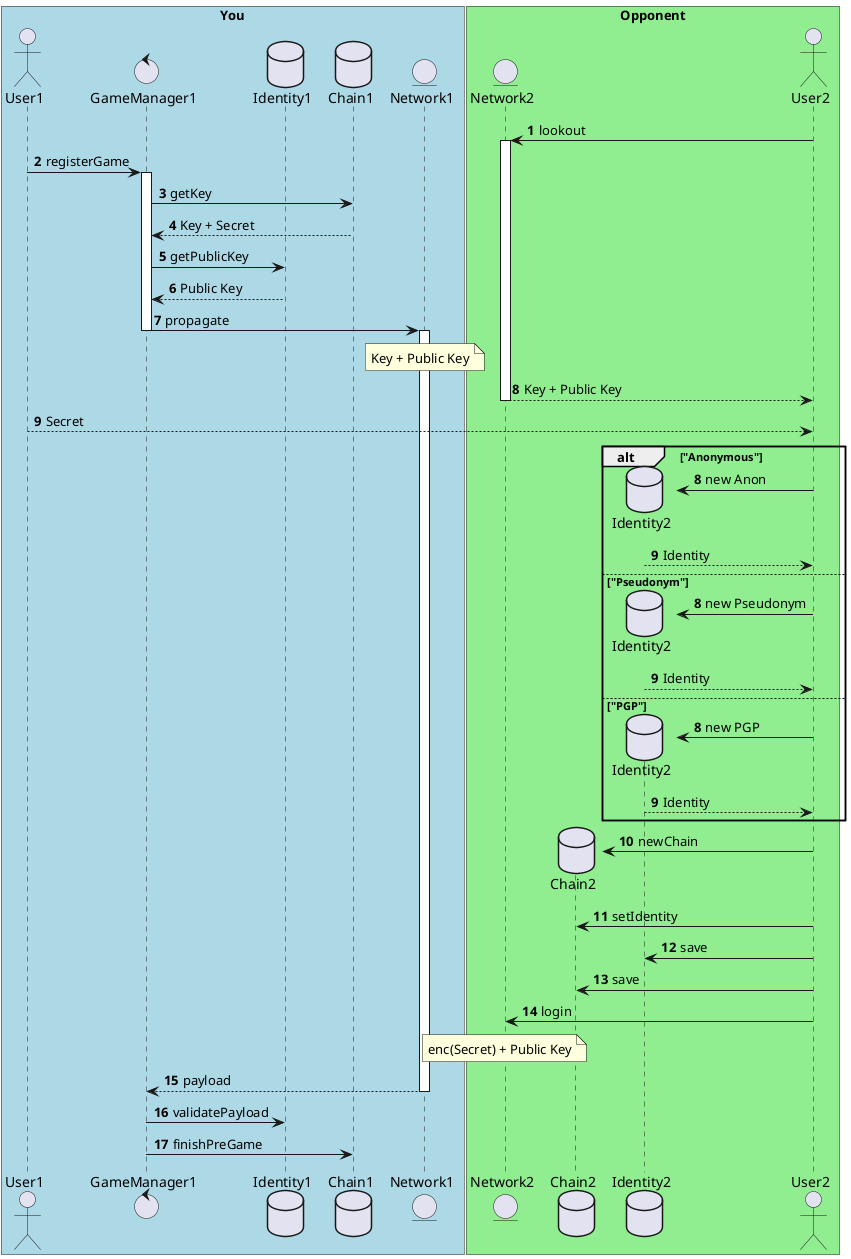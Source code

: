 @startuml
box "You" #LightBlue
  actor User1
  control GameManager1
  database Identity1
  database Chain1
  entity Network1
end box
box "Opponent" #LightGreen
  entity Network2
  database Chain2
  database Identity2
  actor User2
end box

autonumber

User2 -> Network2: lookout
activate Network2

User1 -> GameManager1: registerGame
activate GameManager1
GameManager1 -> Chain1: getKey
GameManager1 <-- Chain1: Key + Secret
GameManager1 -> Identity1: getPublicKey
GameManager1 <-- Identity1: Public Key
GameManager1 -> Network1: propagate
note over Network1: Key + Public Key
deactivate GameManager1
activate Network1

Network2 --> User2: Key + Public Key
deactivate Network2
User1 --> User2: Secret

alt "Anonymous"
  create Identity2
  autonumber 8
  User2 -> Identity2: new Anon
  User2 <-- Identity2: Identity
else "Pseudonym"
  create Identity2
  autonumber 8
  User2 -> Identity2: new Pseudonym
  User2 <-- Identity2: Identity
else "PGP"
  create Identity2
  autonumber 8
  User2 -> Identity2: new PGP
  User2 <-- Identity2: Identity
end

create Chain2
User2 -> Chain2: newChain
User2 -> Chain2: setIdentity
User2 -> Identity2: save
User2 -> Chain2: save

User2 -> Network2: login
note over Network2: enc(Secret) + Public Key
GameManager1 <-- Network1: payload
deactivate Network1
GameManager1 -> Identity1: validatePayload
GameManager1 -> Chain1: finishPreGame

@enduml

